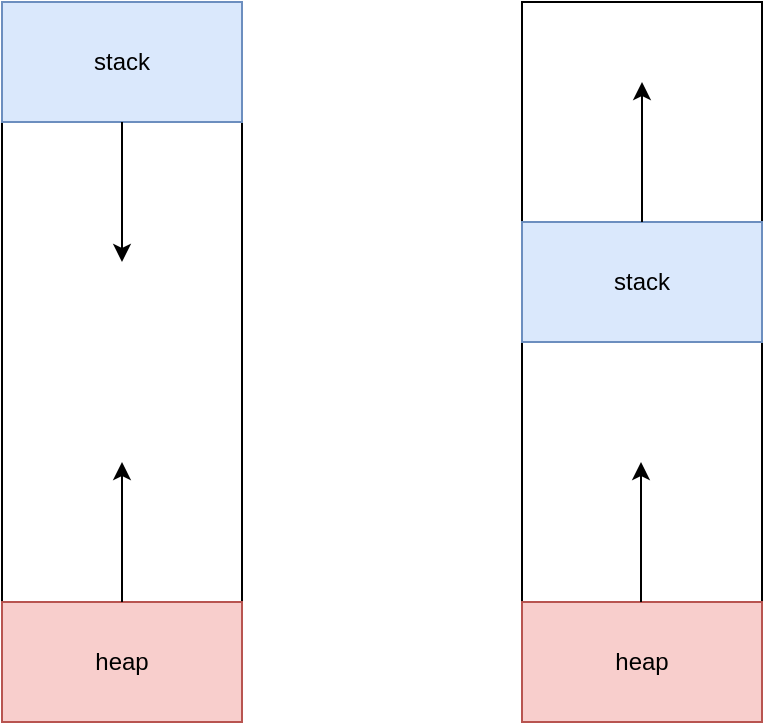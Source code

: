 <mxfile version="14.6.13" type="device"><diagram id="vq0qjz6wyR8VtaDfG-Kl" name="第 1 页"><mxGraphModel dx="946" dy="725" grid="1" gridSize="10" guides="1" tooltips="1" connect="1" arrows="1" fold="1" page="1" pageScale="1" pageWidth="827" pageHeight="1169" math="0" shadow="0"><root><mxCell id="0"/><mxCell id="1" parent="0"/><mxCell id="lP6EYZ5anptGGr-XidK2-41" value="" style="rounded=0;whiteSpace=wrap;html=1;strokeColor=#000000;" vertex="1" parent="1"><mxGeometry x="250" y="320" width="120" height="360" as="geometry"/></mxCell><mxCell id="lP6EYZ5anptGGr-XidK2-42" value="stack" style="rounded=0;whiteSpace=wrap;html=1;strokeColor=#6c8ebf;fillColor=#dae8fc;" vertex="1" parent="1"><mxGeometry x="250" y="320" width="120" height="60" as="geometry"/></mxCell><mxCell id="lP6EYZ5anptGGr-XidK2-43" value="heap" style="rounded=0;whiteSpace=wrap;html=1;strokeColor=#b85450;fillColor=#f8cecc;" vertex="1" parent="1"><mxGeometry x="250" y="620" width="120" height="60" as="geometry"/></mxCell><mxCell id="lP6EYZ5anptGGr-XidK2-44" value="" style="endArrow=classic;html=1;exitX=0.5;exitY=1;exitDx=0;exitDy=0;" edge="1" parent="1" source="lP6EYZ5anptGGr-XidK2-42"><mxGeometry width="50" height="50" relative="1" as="geometry"><mxPoint x="470" y="430" as="sourcePoint"/><mxPoint x="310" y="450" as="targetPoint"/></mxGeometry></mxCell><mxCell id="lP6EYZ5anptGGr-XidK2-45" value="" style="endArrow=classic;html=1;exitX=0.5;exitY=0;exitDx=0;exitDy=0;" edge="1" parent="1" source="lP6EYZ5anptGGr-XidK2-43"><mxGeometry width="50" height="50" relative="1" as="geometry"><mxPoint x="290" y="630" as="sourcePoint"/><mxPoint x="310" y="550" as="targetPoint"/></mxGeometry></mxCell><mxCell id="lP6EYZ5anptGGr-XidK2-51" value="" style="rounded=0;whiteSpace=wrap;html=1;strokeColor=#000000;" vertex="1" parent="1"><mxGeometry x="510" y="320" width="120" height="360" as="geometry"/></mxCell><mxCell id="lP6EYZ5anptGGr-XidK2-52" value="stack" style="rounded=0;whiteSpace=wrap;html=1;strokeColor=#6c8ebf;fillColor=#dae8fc;" vertex="1" parent="1"><mxGeometry x="510" y="430" width="120" height="60" as="geometry"/></mxCell><mxCell id="lP6EYZ5anptGGr-XidK2-53" value="heap" style="rounded=0;whiteSpace=wrap;html=1;strokeColor=#b85450;fillColor=#f8cecc;" vertex="1" parent="1"><mxGeometry x="510" y="620" width="120" height="60" as="geometry"/></mxCell><mxCell id="lP6EYZ5anptGGr-XidK2-54" value="" style="endArrow=classic;html=1;exitX=0.5;exitY=0;exitDx=0;exitDy=0;" edge="1" parent="1" source="lP6EYZ5anptGGr-XidK2-52"><mxGeometry width="50" height="50" relative="1" as="geometry"><mxPoint x="550" y="430" as="sourcePoint"/><mxPoint x="570" y="360" as="targetPoint"/></mxGeometry></mxCell><mxCell id="lP6EYZ5anptGGr-XidK2-55" value="" style="endArrow=classic;html=1;exitX=0.5;exitY=0;exitDx=0;exitDy=0;" edge="1" parent="1"><mxGeometry width="50" height="50" relative="1" as="geometry"><mxPoint x="569.5" y="620" as="sourcePoint"/><mxPoint x="569.5" y="550" as="targetPoint"/></mxGeometry></mxCell></root></mxGraphModel></diagram></mxfile>